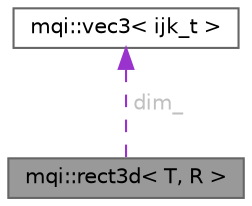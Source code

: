 digraph "mqi::rect3d&lt; T, R &gt;"
{
 // LATEX_PDF_SIZE
  bgcolor="transparent";
  edge [fontname=Helvetica,fontsize=10,labelfontname=Helvetica,labelfontsize=10];
  node [fontname=Helvetica,fontsize=10,shape=box,height=0.2,width=0.4];
  Node1 [id="Node000001",label="mqi::rect3d\< T, R \>",height=0.2,width=0.4,color="gray40", fillcolor="grey60", style="filled", fontcolor="black",tooltip="A template class for a 3D rectilinear grid, supporting non-uniform spacing."];
  Node2 -> Node1 [id="edge1_Node000001_Node000002",dir="back",color="darkorchid3",style="dashed",tooltip=" ",label=<<TABLE CELLBORDER="0" BORDER="0"><TR><TD VALIGN="top" ALIGN="LEFT" CELLPADDING="1" CELLSPACING="0">dim_</TD></TR>
</TABLE>> ,fontcolor="grey" ];
  Node2 [id="Node000002",label="mqi::vec3\< ijk_t \>",height=0.2,width=0.4,color="gray40", fillcolor="white", style="filled",URL="$classmqi_1_1vec3.html",tooltip=" "];
}
